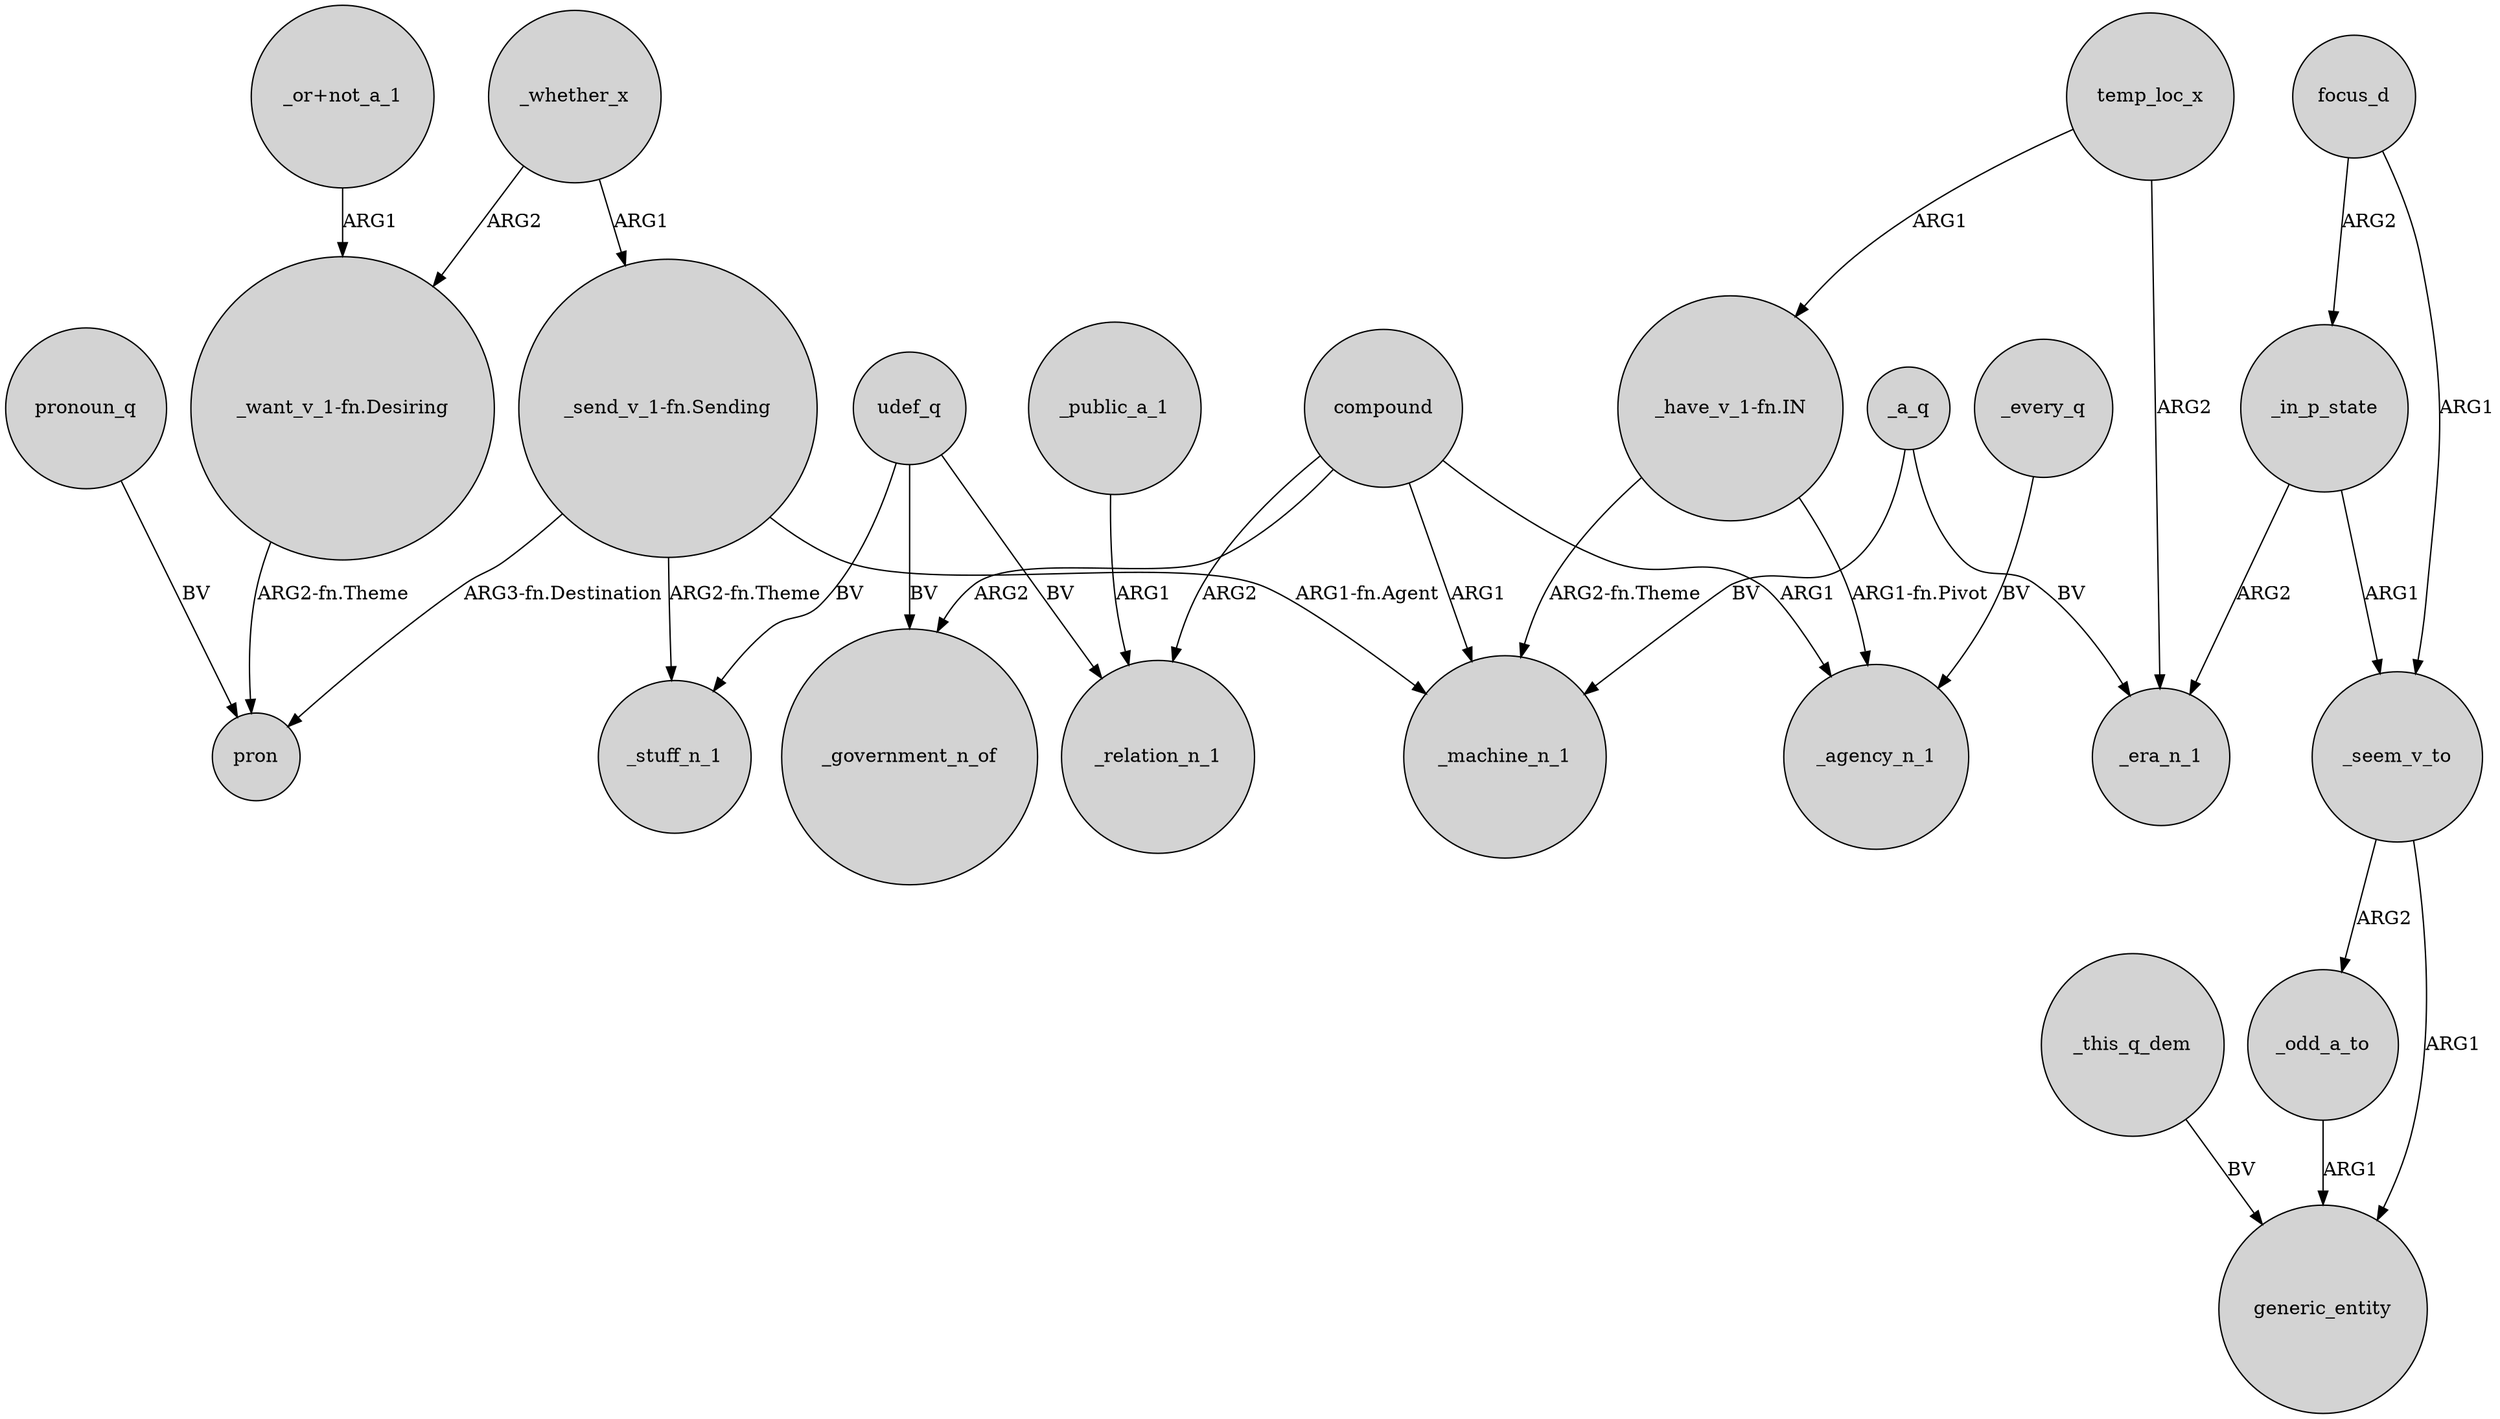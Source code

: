 digraph {
	node [shape=circle style=filled]
	"_send_v_1-fn.Sending" -> pron [label="ARG3-fn.Destination"]
	compound -> _agency_n_1 [label=ARG1]
	_a_q -> _machine_n_1 [label=BV]
	"_have_v_1-fn.IN" -> _machine_n_1 [label="ARG2-fn.Theme"]
	_every_q -> _agency_n_1 [label=BV]
	temp_loc_x -> _era_n_1 [label=ARG2]
	compound -> _government_n_of [label=ARG2]
	udef_q -> _government_n_of [label=BV]
	_public_a_1 -> _relation_n_1 [label=ARG1]
	focus_d -> _in_p_state [label=ARG2]
	_odd_a_to -> generic_entity [label=ARG1]
	"_want_v_1-fn.Desiring" -> pron [label="ARG2-fn.Theme"]
	"_send_v_1-fn.Sending" -> _stuff_n_1 [label="ARG2-fn.Theme"]
	"_have_v_1-fn.IN" -> _agency_n_1 [label="ARG1-fn.Pivot"]
	compound -> _machine_n_1 [label=ARG1]
	_a_q -> _era_n_1 [label=BV]
	_whether_x -> "_want_v_1-fn.Desiring" [label=ARG2]
	pronoun_q -> pron [label=BV]
	_in_p_state -> _era_n_1 [label=ARG2]
	_this_q_dem -> generic_entity [label=BV]
	"_send_v_1-fn.Sending" -> _machine_n_1 [label="ARG1-fn.Agent"]
	_seem_v_to -> generic_entity [label=ARG1]
	compound -> _relation_n_1 [label=ARG2]
	focus_d -> _seem_v_to [label=ARG1]
	_seem_v_to -> _odd_a_to [label=ARG2]
	temp_loc_x -> "_have_v_1-fn.IN" [label=ARG1]
	_whether_x -> "_send_v_1-fn.Sending" [label=ARG1]
	udef_q -> _relation_n_1 [label=BV]
	"_or+not_a_1" -> "_want_v_1-fn.Desiring" [label=ARG1]
	_in_p_state -> _seem_v_to [label=ARG1]
	udef_q -> _stuff_n_1 [label=BV]
}
